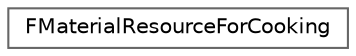 digraph "Graphical Class Hierarchy"
{
 // INTERACTIVE_SVG=YES
 // LATEX_PDF_SIZE
  bgcolor="transparent";
  edge [fontname=Helvetica,fontsize=10,labelfontname=Helvetica,labelfontsize=10];
  node [fontname=Helvetica,fontsize=10,shape=box,height=0.2,width=0.4];
  rankdir="LR";
  Node0 [id="Node000000",label="FMaterialResourceForCooking",height=0.2,width=0.4,color="grey40", fillcolor="white", style="filled",URL="$da/d2b/structFMaterialResourceForCooking.html",tooltip="An FMaterialResource and other information needed for cooking it."];
}
